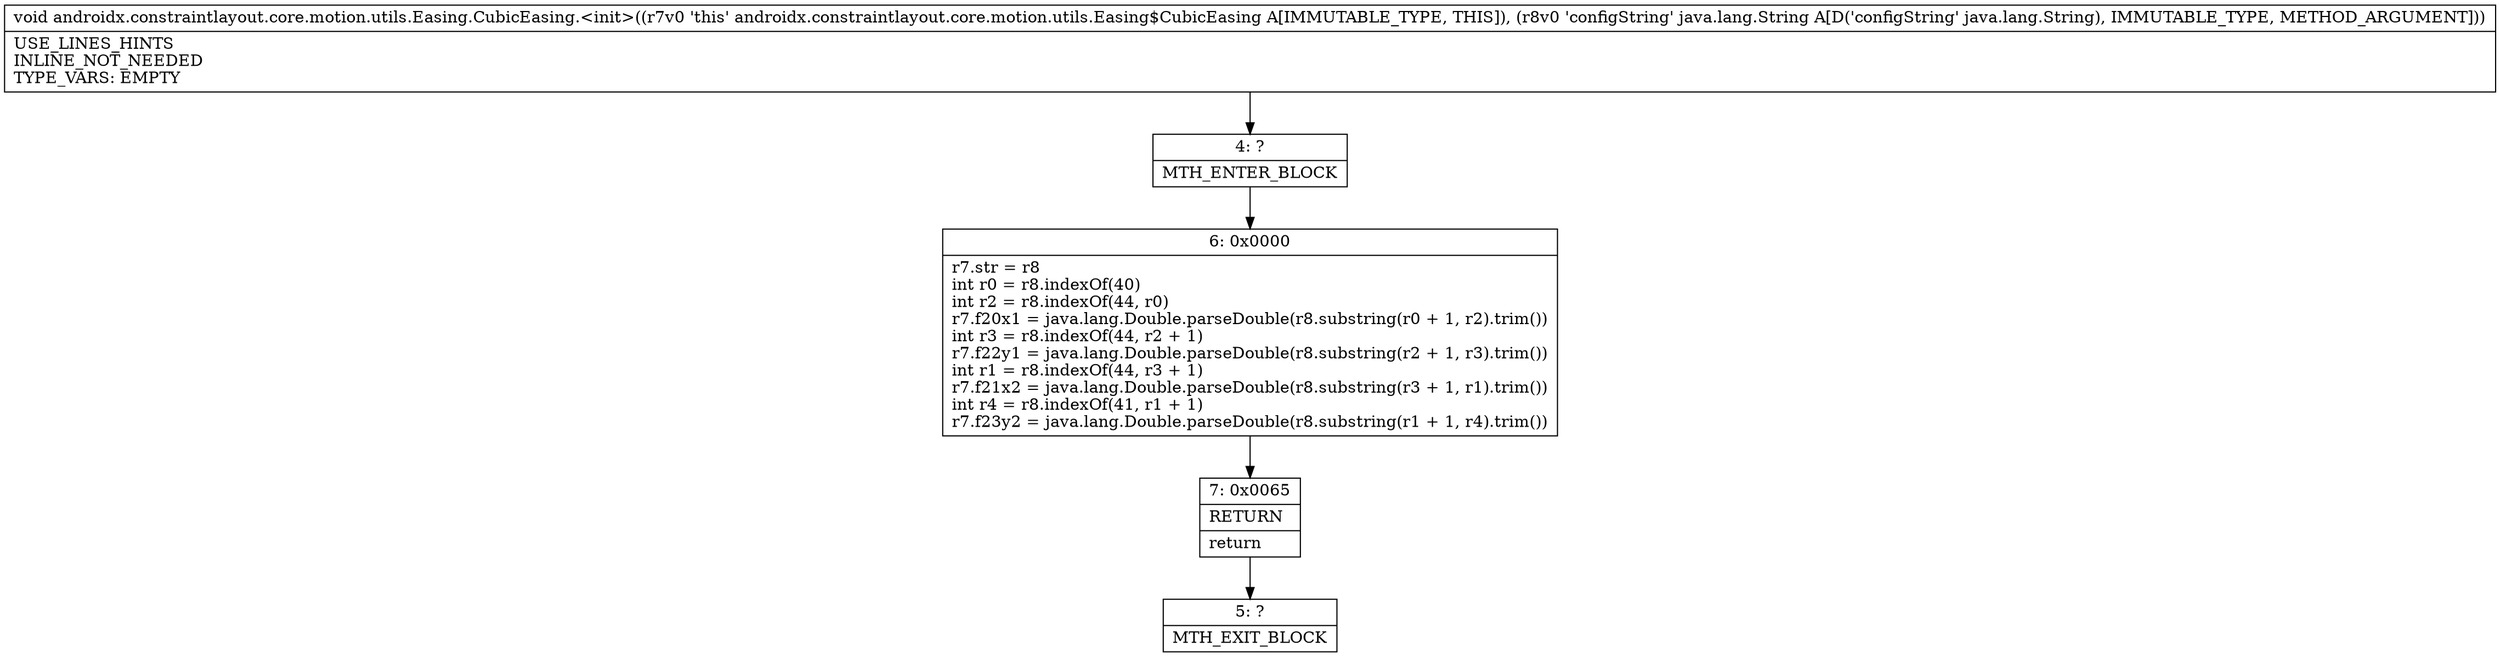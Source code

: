 digraph "CFG forandroidx.constraintlayout.core.motion.utils.Easing.CubicEasing.\<init\>(Ljava\/lang\/String;)V" {
Node_4 [shape=record,label="{4\:\ ?|MTH_ENTER_BLOCK\l}"];
Node_6 [shape=record,label="{6\:\ 0x0000|r7.str = r8\lint r0 = r8.indexOf(40)\lint r2 = r8.indexOf(44, r0)\lr7.f20x1 = java.lang.Double.parseDouble(r8.substring(r0 + 1, r2).trim())\lint r3 = r8.indexOf(44, r2 + 1)\lr7.f22y1 = java.lang.Double.parseDouble(r8.substring(r2 + 1, r3).trim())\lint r1 = r8.indexOf(44, r3 + 1)\lr7.f21x2 = java.lang.Double.parseDouble(r8.substring(r3 + 1, r1).trim())\lint r4 = r8.indexOf(41, r1 + 1)\lr7.f23y2 = java.lang.Double.parseDouble(r8.substring(r1 + 1, r4).trim())\l}"];
Node_7 [shape=record,label="{7\:\ 0x0065|RETURN\l|return\l}"];
Node_5 [shape=record,label="{5\:\ ?|MTH_EXIT_BLOCK\l}"];
MethodNode[shape=record,label="{void androidx.constraintlayout.core.motion.utils.Easing.CubicEasing.\<init\>((r7v0 'this' androidx.constraintlayout.core.motion.utils.Easing$CubicEasing A[IMMUTABLE_TYPE, THIS]), (r8v0 'configString' java.lang.String A[D('configString' java.lang.String), IMMUTABLE_TYPE, METHOD_ARGUMENT]))  | USE_LINES_HINTS\lINLINE_NOT_NEEDED\lTYPE_VARS: EMPTY\l}"];
MethodNode -> Node_4;Node_4 -> Node_6;
Node_6 -> Node_7;
Node_7 -> Node_5;
}

